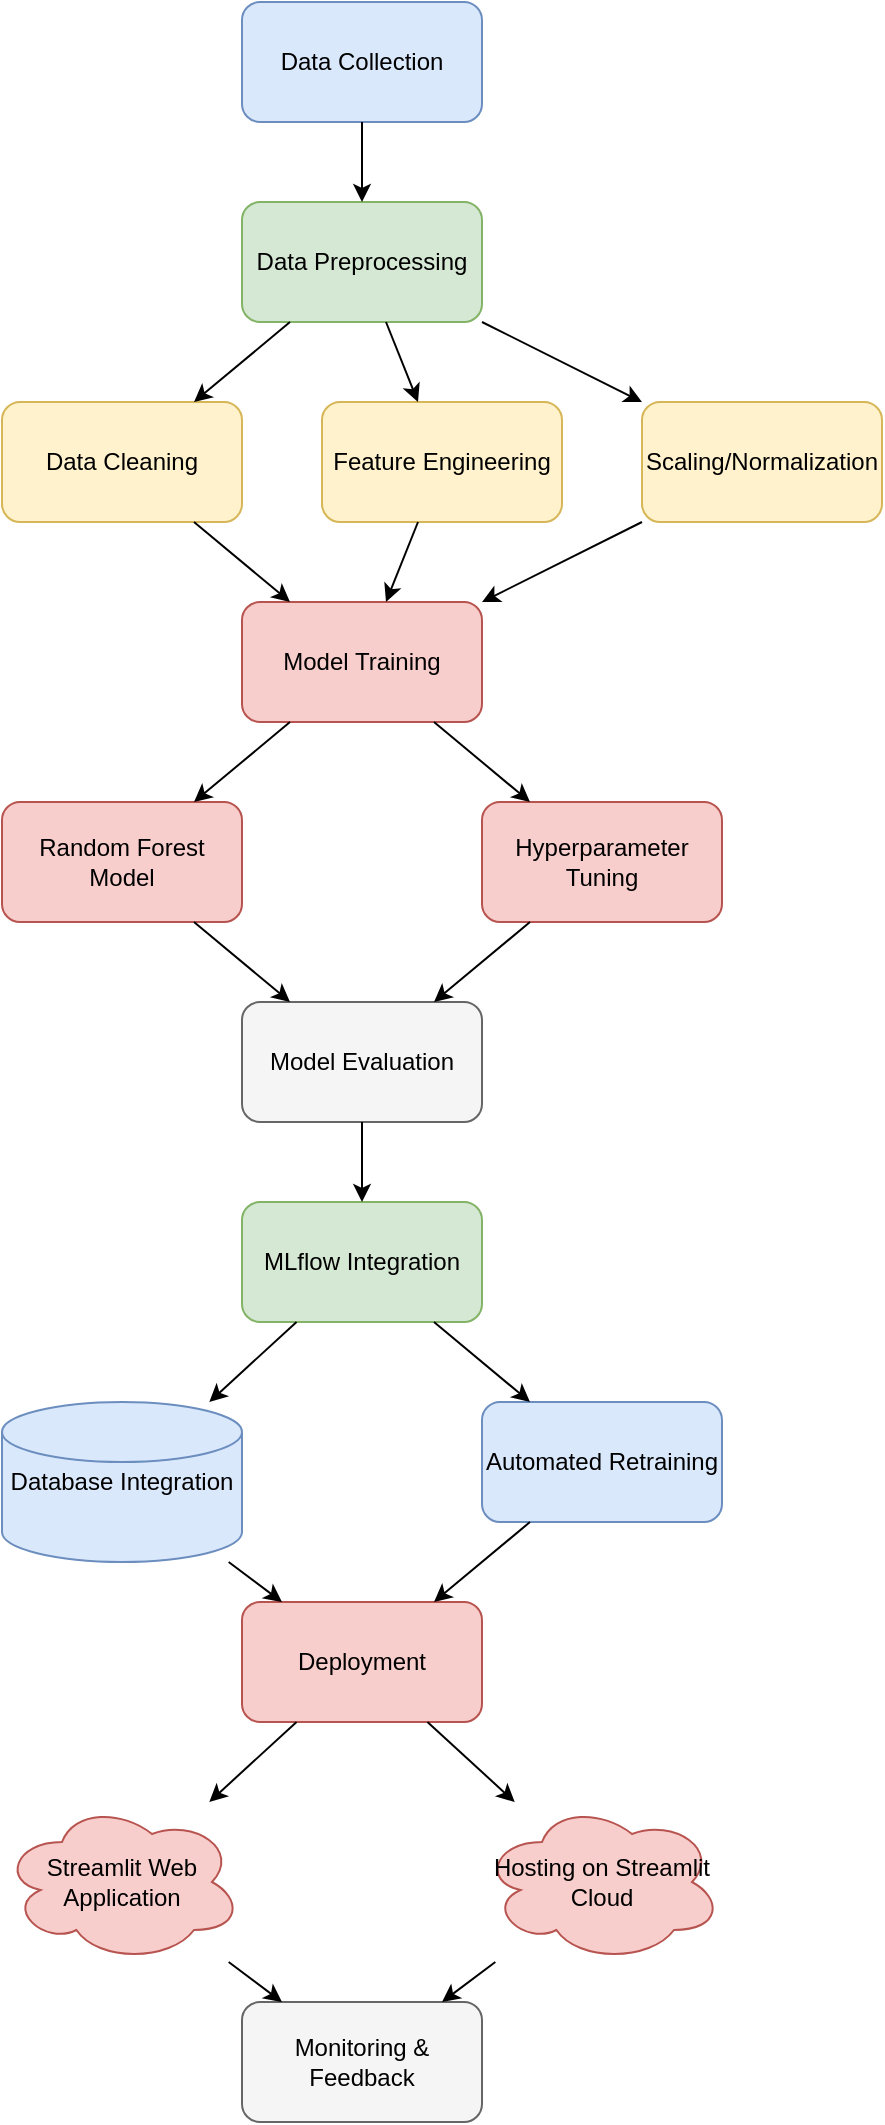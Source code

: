 <mxfile>
  <diagram name="Page-1" id="your-diagram-id">
    <mxGraphModel dx="1500" dy="1000" grid="1" gridSize="10" guides="1" tooltips="1" connect="1" arrows="1" fold="1" page="1" pageScale="1" pageWidth="827" pageHeight="1169" math="0" shadow="0">
      <root>
        <mxCell id="0" />
        <mxCell id="1" parent="0" />

        <!-- Data Collection -->
        <mxCell id="2" value="Data Collection" style="rounded=1;whiteSpace=wrap;html=1;fillColor=#dae8fc;strokeColor=#6c8ebf;" vertex="1" parent="1">
          <mxGeometry x="160" y="40" width="120" height="60" as="geometry" />
        </mxCell>

        <!-- Data Preprocessing -->
        <mxCell id="3" value="Data Preprocessing" style="rounded=1;whiteSpace=wrap;html=1;fillColor=#d5e8d4;strokeColor=#82b366;" vertex="1" parent="1">
          <mxGeometry x="160" y="140" width="120" height="60" as="geometry" />
        </mxCell>

        <!-- Data Cleaning -->
        <mxCell id="4" value="Data Cleaning" style="rounded=1;whiteSpace=wrap;html=1;fillColor=#fff2cc;strokeColor=#d6b656;" vertex="1" parent="1">
          <mxGeometry x="40" y="240" width="120" height="60" as="geometry" />
        </mxCell>

        <!-- Feature Engineering -->
        <mxCell id="5" value="Feature Engineering" style="rounded=1;whiteSpace=wrap;html=1;fillColor=#fff2cc;strokeColor=#d6b656;" vertex="1" parent="1">
          <mxGeometry x="200" y="240" width="120" height="60" as="geometry" />
        </mxCell>

        <!-- Scaling/Normalization -->
        <mxCell id="6" value="Scaling/Normalization" style="rounded=1;whiteSpace=wrap;html=1;fillColor=#fff2cc;strokeColor=#d6b656;" vertex="1" parent="1">
          <mxGeometry x="360" y="240" width="120" height="60" as="geometry" />
        </mxCell>

        <!-- Model Training -->
        <mxCell id="7" value="Model Training" style="rounded=1;whiteSpace=wrap;html=1;fillColor=#f8cecc;strokeColor=#b85450;" vertex="1" parent="1">
          <mxGeometry x="160" y="340" width="120" height="60" as="geometry" />
        </mxCell>

        <!-- Random Forest Model -->
        <mxCell id="8" value="Random Forest Model" style="rounded=1;whiteSpace=wrap;html=1;fillColor=#f8cecc;strokeColor=#b85450;" vertex="1" parent="1">
          <mxGeometry x="40" y="440" width="120" height="60" as="geometry" />
        </mxCell>

        <!-- Hyperparameter Tuning -->
        <mxCell id="9" value="Hyperparameter Tuning" style="rounded=1;whiteSpace=wrap;html=1;fillColor=#f8cecc;strokeColor=#b85450;" vertex="1" parent="1">
          <mxGeometry x="280" y="440" width="120" height="60" as="geometry" />
        </mxCell>

        <!-- Model Evaluation -->
        <mxCell id="10" value="Model Evaluation" style="rounded=1;whiteSpace=wrap;html=1;fillColor=#f5f5f5;strokeColor=#666666;" vertex="1" parent="1">
          <mxGeometry x="160" y="540" width="120" height="60" as="geometry" />
        </mxCell>

        <!-- MLflow Integration -->
        <mxCell id="11" value="MLflow Integration" style="rounded=1;whiteSpace=wrap;html=1;fillColor=#d5e8d4;strokeColor=#82b366;" vertex="1" parent="1">
          <mxGeometry x="160" y="640" width="120" height="60" as="geometry" />
        </mxCell>

        <!-- Database Integration -->
        <mxCell id="12" value="Database Integration" style="shape=cylinder3;whiteSpace=wrap;html=1;fillColor=#dae8fc;strokeColor=#6c8ebf;" vertex="1" parent="1">
          <mxGeometry x="40" y="740" width="120" height="80" as="geometry" />
        </mxCell>

        <!-- Automated Retraining -->
        <mxCell id="13" value="Automated Retraining" style="rounded=1;whiteSpace=wrap;html=1;fillColor=#dae8fc;strokeColor=#6c8ebf;" vertex="1" parent="1">
          <mxGeometry x="280" y="740" width="120" height="60" as="geometry" />
        </mxCell>

        <!-- Deployment -->
        <mxCell id="14" value="Deployment" style="rounded=1;whiteSpace=wrap;html=1;fillColor=#f8cecc;strokeColor=#b85450;" vertex="1" parent="1">
          <mxGeometry x="160" y="840" width="120" height="60" as="geometry" />
        </mxCell>

        <!-- Streamlit Web Application -->
        <mxCell id="15" value="Streamlit Web Application" style="shape=cloud;whiteSpace=wrap;html=1;fillColor=#f8cecc;strokeColor=#b85450;" vertex="1" parent="1">
          <mxGeometry x="40" y="940" width="120" height="80" as="geometry" />
        </mxCell>

        <!-- Hosting on Streamlit Cloud -->
        <mxCell id="16" value="Hosting on Streamlit Cloud" style="shape=cloud;whiteSpace=wrap;html=1;fillColor=#f8cecc;strokeColor=#b85450;" vertex="1" parent="1">
          <mxGeometry x="280" y="940" width="120" height="80" as="geometry" />
        </mxCell>

        <!-- Monitoring & Feedback -->
        <mxCell id="17" value="Monitoring &amp; Feedback" style="rounded=1;whiteSpace=wrap;html=1;fillColor=#f5f5f5;strokeColor=#666666;" vertex="1" parent="1">
          <mxGeometry x="160" y="1040" width="120" height="60" as="geometry" />
        </mxCell>

        <!-- Arrows -->
        <mxCell id="18" value="" style="endArrow=classic;html=1;" edge="1" parent="1" source="2" target="3">
          <mxGeometry width="50" height="50" relative="1" as="geometry">
            <mxPoint x="220" y="100" as="sourcePoint" />
            <mxPoint x="220" y="140" as="targetPoint" />
          </mxGeometry>
        </mxCell>
        <mxCell id="19" value="" style="endArrow=classic;html=1;" edge="1" parent="1" source="3" target="4">
          <mxGeometry width="50" height="50" relative="1" as="geometry">
            <mxPoint x="160" y="200" as="sourcePoint" />
            <mxPoint x="100" y="240" as="targetPoint" />
          </mxGeometry>
        </mxCell>
        <mxCell id="20" value="" style="endArrow=classic;html=1;" edge="1" parent="1" source="3" target="5">
          <mxGeometry width="50" height="50" relative="1" as="geometry">
            <mxPoint x="220" y="200" as="sourcePoint" />
            <mxPoint x="260" y="240" as="targetPoint" />
          </mxGeometry>
        </mxCell>
        <mxCell id="21" value="" style="endArrow=classic;html=1;" edge="1" parent="1" source="3" target="6">
          <mxGeometry width="50" height="50" relative="1" as="geometry">
            <mxPoint x="280" y="200" as="sourcePoint" />
            <mxPoint x="420" y="240" as="targetPoint" />
          </mxGeometry>
        </mxCell>
        <mxCell id="22" value="" style="endArrow=classic;html=1;" edge="1" parent="1" source="4" target="7">
          <mxGeometry width="50" height="50" relative="1" as="geometry">
            <mxPoint x="100" y="300" as="sourcePoint" />
            <mxPoint x="160" y="340" as="targetPoint" />
          </mxGeometry>
        </mxCell>
        <mxCell id="23" value="" style="endArrow=classic;html=1;" edge="1" parent="1" source="5" target="7">
          <mxGeometry width="50" height="50" relative="1" as="geometry">
            <mxPoint x="260" y="300" as="sourcePoint" />
            <mxPoint x="220" y="340" as="targetPoint" />
          </mxGeometry>
        </mxCell>
        <mxCell id="24" value="" style="endArrow=classic;html=1;" edge="1" parent="1" source="6" target="7">
          <mxGeometry width="50" height="50" relative="1" as="geometry">
            <mxPoint x="420" y="300" as="sourcePoint" />
            <mxPoint x="280" y="340" as="targetPoint" />
          </mxGeometry>
        </mxCell>
        <mxCell id="25" value="" style="endArrow=classic;html=1;" edge="1" parent="1" source="7" target="8">
          <mxGeometry width="50" height="50" relative="1" as="geometry">
            <mxPoint x="160" y="400" as="sourcePoint" />
            <mxPoint x="100" y="440" as="targetPoint" />
          </mxGeometry>
        </mxCell>
        <mxCell id="26" value="" style="endArrow=classic;html=1;" edge="1" parent="1" source="7" target="9">
          <mxGeometry width="50" height="50" relative="1" as="geometry">
            <mxPoint x="220" y="400" as="sourcePoint" />
            <mxPoint x="340" y="440" as="targetPoint" />
          </mxGeometry>
        </mxCell>
        <mxCell id="27" value="" style="endArrow=classic;html=1;" edge="1" parent="1" source="8" target="10">
          <mxGeometry width="50" height="50" relative="1" as="geometry">
            <mxPoint x="100" y="500" as="sourcePoint" />
            <mxPoint x="160" y="540" as="targetPoint" />
          </mxGeometry>
        </mxCell>
        <mxCell id="28" value="" style="endArrow=classic;html=1;" edge="1" parent="1" source="9" target="10">
          <mxGeometry width="50" height="50" relative="1" as="geometry">
            <mxPoint x="340" y="500" as="sourcePoint" />
            <mxPoint x="220" y="540" as="targetPoint" />
          </mxGeometry>
        </mxCell>
        <mxCell id="29" value="" style="endArrow=classic;html=1;" edge="1" parent="1" source="10" target="11">
          <mxGeometry width="50" height="50" relative="1" as="geometry">
            <mxPoint x="220" y="600" as="sourcePoint" />
            <mxPoint x="220" y="640" as="targetPoint" />
          </mxGeometry>
        </mxCell>
        <mxCell id="30" value="" style="endArrow=classic;html=1;" edge="1" parent="1" source="11" target="12">
          <mxGeometry width="50" height="50" relative="1" as="geometry">
            <mxPoint x="160" y="700" as="sourcePoint" />
            <mxPoint x="100" y="740" as="targetPoint" />
          </mxGeometry>
        </mxCell>
        <mxCell id="31" value="" style="endArrow=classic;html=1;" edge="1" parent="1" source="11" target="13">
          <mxGeometry width="50" height="50" relative="1" as="geometry">
            <mxPoint x="220" y="700" as="sourcePoint" />
            <mxPoint x="340" y="740" as="targetPoint" />
          </mxGeometry>
        </mxCell>
        <mxCell id="32" value="" style="endArrow=classic;html=1;" edge="1" parent="1" source="12" target="14">
          <mxGeometry width="50" height="50" relative="1" as="geometry">
            <mxPoint x="100" y="800" as="sourcePoint" />
            <mxPoint x="160" y="840" as="targetPoint" />
          </mxGeometry>
        </mxCell>
        <mxCell id="33" value="" style="endArrow=classic;html=1;" edge="1" parent="1" source="13" target="14">
          <mxGeometry width="50" height="50" relative="1" as="geometry">
            <mxPoint x="340" y="800" as="sourcePoint" />
            <mxPoint x="220" y="840" as="targetPoint" />
          </mxGeometry>
        </mxCell>
        <mxCell id="34" value="" style="endArrow=classic;html=1;" edge="1" parent="1" source="14" target="15">
          <mxGeometry width="50" height="50" relative="1" as="geometry">
            <mxPoint x="160" y="900" as="sourcePoint" />
            <mxPoint x="100" y="940" as="targetPoint" />
          </mxGeometry>
        </mxCell>
        <mxCell id="35" value="" style="endArrow=classic;html=1;" edge="1" parent="1" source="14" target="16">
          <mxGeometry width="50" height="50" relative="1" as="geometry">
            <mxPoint x="220" y="900" as="sourcePoint" />
            <mxPoint x="340" y="940" as="targetPoint" />
          </mxGeometry>
        </mxCell>
        <mxCell id="36" value="" style="endArrow=classic;html=1;" edge="1" parent="1" source="15" target="17">
          <mxGeometry width="50" height="50" relative="1" as="geometry">
            <mxPoint x="100" y="1000" as="sourcePoint" />
            <mxPoint x="160" y="1040" as="targetPoint" />
          </mxGeometry>
        </mxCell>
        <mxCell id="37" value="" style="endArrow=classic;html=1;" edge="1" parent="1" source="16" target="17">
          <mxGeometry width="50" height="50" relative="1" as="geometry">
            <mxPoint x="340" y="1000" as="sourcePoint" />
            <mxPoint x="220" y="1040" as="targetPoint" />
          </mxGeometry>
        </mxCell>
      </root>
    </mxGraphModel>
  </diagram>
</mxfile>
